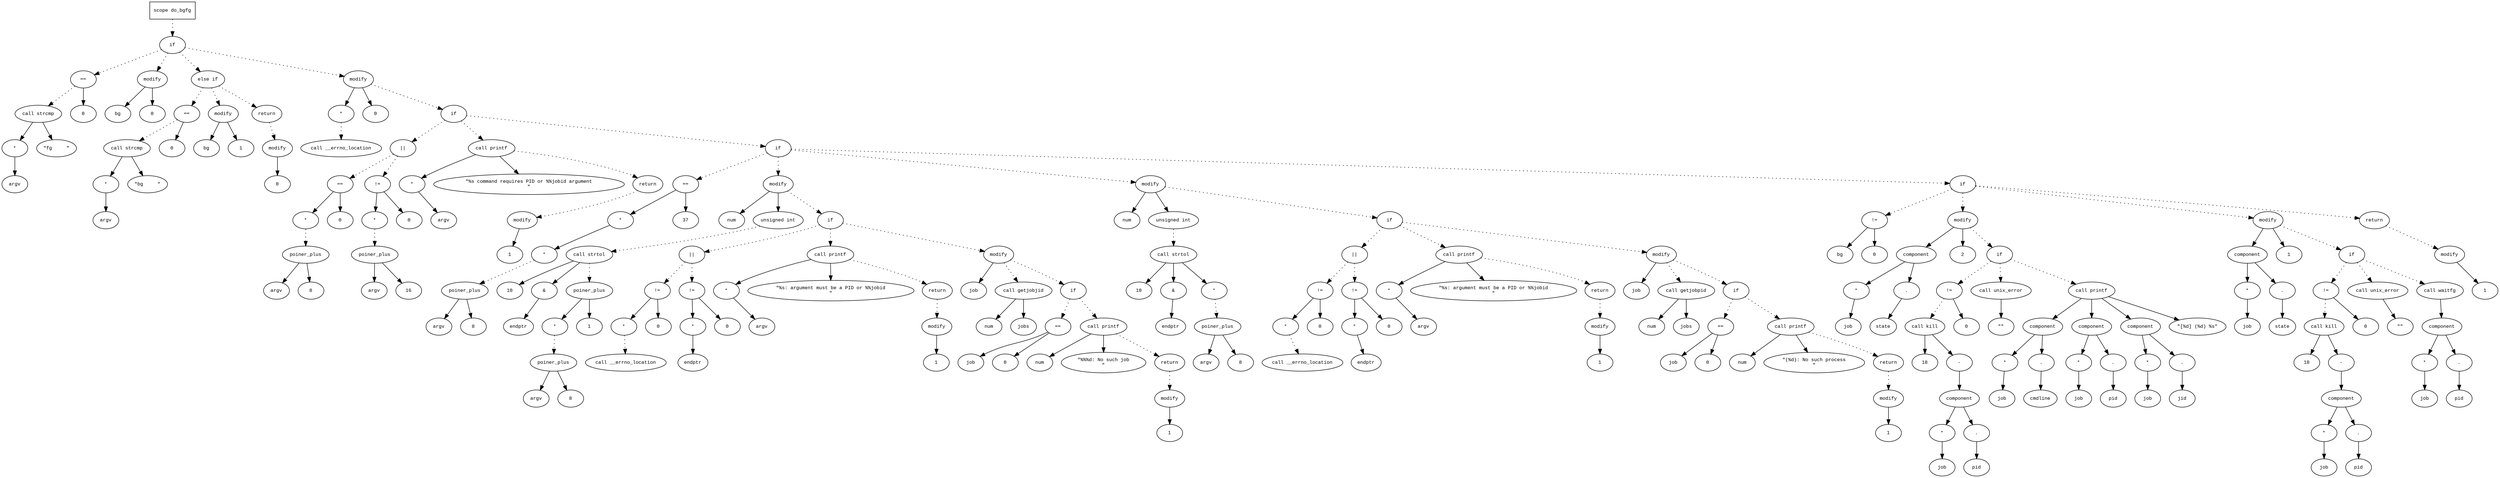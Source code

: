 digraph AST {
  graph [fontname="Times New Roman",fontsize=10];
  node  [fontname="Courier New",fontsize=10];
  edge  [fontname="Times New Roman",fontsize=10];

  node1 [label="scope do_bgfg",shape=box];
  node2 [label="if",shape=ellipse];
  node1 -> node2 [style=dotted];
  node3 [label="==",shape=ellipse];
  node4 [label="call strcmp",shape=ellipse];
  node5 [label="*",shape=ellipse];
  node6 [label="argv",shape=ellipse];
  node5 -> node6;
  node4 -> node5;
  node7 [label="\"fg     \"",shape=ellipse];
  node4 -> node7;
  node3 -> node4 [style=dotted];
  node8 [label="0",shape=ellipse];
  node3 -> node8;
  node2 -> node3 [style=dotted];
  node9 [label="modify",shape=ellipse];
  node10 [label="bg",shape=ellipse];
  node9 -> node10;
  node11 [label="0",shape=ellipse];
  node9 -> node11;
  node2 -> node9 [style=dotted];
  node12 [label="else if",shape=ellipse];
  node2 -> node12 [style=dotted];
  node13 [label="==",shape=ellipse];
  node14 [label="call strcmp",shape=ellipse];
  node15 [label="*",shape=ellipse];
  node16 [label="argv",shape=ellipse];
  node15 -> node16;
  node14 -> node15;
  node17 [label="\"bg     \"",shape=ellipse];
  node14 -> node17;
  node13 -> node14 [style=dotted];
  node18 [label="0",shape=ellipse];
  node13 -> node18;
  node12 -> node13 [style=dotted];
  node19 [label="modify",shape=ellipse];
  node20 [label="bg",shape=ellipse];
  node19 -> node20;
  node21 [label="1",shape=ellipse];
  node19 -> node21;
  node12 -> node19 [style=dotted];
  node22 [label="return",shape=ellipse];
  node23 [label="modify",shape=ellipse];
  node24 [label="0",shape=ellipse];
  node23 -> node24;
  node22 -> node23 [style=dotted];
  node12 -> node22 [style=dotted];
  node25 [label="modify",shape=ellipse];
  node26 [label="*",shape=ellipse];
  node27 [label="call __errno_location",shape=ellipse];
  node26 -> node27 [style=dotted];
  node25 -> node26;
  node28 [label="0",shape=ellipse];
  node25 -> node28;
  node2 -> node25 [style=dotted];
  node29 [label="if",shape=ellipse];
  node25 -> node29 [style=dotted];
  node30 [label="||",shape=ellipse];
  node31 [label="==",shape=ellipse];
  node32 [label="*",shape=ellipse];
  node33 [label="poiner_plus",shape=ellipse];
  node34 [label="argv",shape=ellipse];
  node33 -> node34;
  node35 [label="8",shape=ellipse];
  node33 -> node35;
  node32 -> node33 [style=dotted];
  node31 -> node32;
  node36 [label="0",shape=ellipse];
  node31 -> node36;
  node30 -> node31 [style=dotted];
  node37 [label="!=",shape=ellipse];
  node38 [label="*",shape=ellipse];
  node39 [label="poiner_plus",shape=ellipse];
  node40 [label="argv",shape=ellipse];
  node39 -> node40;
  node41 [label="16",shape=ellipse];
  node39 -> node41;
  node38 -> node39 [style=dotted];
  node37 -> node38;
  node42 [label="0",shape=ellipse];
  node37 -> node42;
  node30 -> node37 [style=dotted];
  node29 -> node30 [style=dotted];
  node43 [label="call printf",shape=ellipse];
  node44 [label="*",shape=ellipse];
  node45 [label="argv",shape=ellipse];
  node44 -> node45;
  node43 -> node44;
  node46 [label="\"%s command requires PID or %%jobid argument
\"",shape=ellipse];
  node43 -> node46;
  node29 -> node43 [style=dotted];
  node47 [label="return",shape=ellipse];
  node48 [label="modify",shape=ellipse];
  node49 [label="1",shape=ellipse];
  node48 -> node49;
  node47 -> node48 [style=dotted];
  node43 -> node47 [style=dotted];
  node50 [label="if",shape=ellipse];
  node29 -> node50 [style=dotted];
  node51 [label="==",shape=ellipse];
  node52 [label="*",shape=ellipse];
  node53 [label="*",shape=ellipse];
  node54 [label="poiner_plus",shape=ellipse];
  node55 [label="argv",shape=ellipse];
  node54 -> node55;
  node56 [label="8",shape=ellipse];
  node54 -> node56;
  node53 -> node54 [style=dotted];
  node52 -> node53;
  node51 -> node52;
  node57 [label="37",shape=ellipse];
  node51 -> node57;
  node50 -> node51 [style=dotted];
  node58 [label="modify",shape=ellipse];
  node59 [label="num",shape=ellipse];
  node58 -> node59;
  node60 [label="unsigned int",shape=ellipse];
  node61 [label="call strtol",shape=ellipse];
  node62 [label="10",shape=ellipse];
  node61 -> node62;
  node63 [label="&",shape=ellipse];
  node61 -> node63;
  node64 [label="endptr",shape=ellipse];
  node63 -> node64;
  node65 [label="poiner_plus",shape=ellipse];
  node66 [label="*",shape=ellipse];
  node67 [label="poiner_plus",shape=ellipse];
  node68 [label="argv",shape=ellipse];
  node67 -> node68;
  node69 [label="8",shape=ellipse];
  node67 -> node69;
  node66 -> node67 [style=dotted];
  node65 -> node66;
  node70 [label="1",shape=ellipse];
  node65 -> node70;
  node61 -> node65 [style=dotted];
  node60 -> node61 [style=dotted];
  node58 -> node60;
  node50 -> node58 [style=dotted];
  node71 [label="if",shape=ellipse];
  node58 -> node71 [style=dotted];
  node72 [label="||",shape=ellipse];
  node73 [label="!=",shape=ellipse];
  node74 [label="*",shape=ellipse];
  node75 [label="call __errno_location",shape=ellipse];
  node74 -> node75 [style=dotted];
  node73 -> node74;
  node76 [label="0",shape=ellipse];
  node73 -> node76;
  node72 -> node73 [style=dotted];
  node77 [label="!=",shape=ellipse];
  node78 [label="*",shape=ellipse];
  node79 [label="endptr",shape=ellipse];
  node78 -> node79;
  node77 -> node78;
  node80 [label="0",shape=ellipse];
  node77 -> node80;
  node72 -> node77 [style=dotted];
  node71 -> node72 [style=dotted];
  node81 [label="call printf",shape=ellipse];
  node82 [label="*",shape=ellipse];
  node83 [label="argv",shape=ellipse];
  node82 -> node83;
  node81 -> node82;
  node84 [label="\"%s: argument must be a PID or %%jobid
\"",shape=ellipse];
  node81 -> node84;
  node71 -> node81 [style=dotted];
  node85 [label="return",shape=ellipse];
  node86 [label="modify",shape=ellipse];
  node87 [label="1",shape=ellipse];
  node86 -> node87;
  node85 -> node86 [style=dotted];
  node81 -> node85 [style=dotted];
  node88 [label="modify",shape=ellipse];
  node89 [label="job",shape=ellipse];
  node88 -> node89;
  node90 [label="call getjobjid",shape=ellipse];
  node91 [label="num",shape=ellipse];
  node90 -> node91;
  node92 [label="jobs",shape=ellipse];
  node90 -> node92;
  node88 -> node90 [style=dotted];
  node71 -> node88 [style=dotted];
  node93 [label="if",shape=ellipse];
  node88 -> node93 [style=dotted];
  node94 [label="==",shape=ellipse];
  node95 [label="job",shape=ellipse];
  node94 -> node95;
  node96 [label="0",shape=ellipse];
  node94 -> node96;
  node93 -> node94 [style=dotted];
  node97 [label="call printf",shape=ellipse];
  node98 [label="num",shape=ellipse];
  node97 -> node98;
  node99 [label="\"%%%d: No such job
\"",shape=ellipse];
  node97 -> node99;
  node93 -> node97 [style=dotted];
  node100 [label="return",shape=ellipse];
  node101 [label="modify",shape=ellipse];
  node102 [label="1",shape=ellipse];
  node101 -> node102;
  node100 -> node101 [style=dotted];
  node97 -> node100 [style=dotted];
  node103 [label="modify",shape=ellipse];
  node104 [label="num",shape=ellipse];
  node103 -> node104;
  node105 [label="unsigned int",shape=ellipse];
  node106 [label="call strtol",shape=ellipse];
  node107 [label="10",shape=ellipse];
  node106 -> node107;
  node108 [label="&",shape=ellipse];
  node106 -> node108;
  node109 [label="endptr",shape=ellipse];
  node108 -> node109;
  node110 [label="*",shape=ellipse];
  node111 [label="poiner_plus",shape=ellipse];
  node112 [label="argv",shape=ellipse];
  node111 -> node112;
  node113 [label="8",shape=ellipse];
  node111 -> node113;
  node110 -> node111 [style=dotted];
  node106 -> node110;
  node105 -> node106 [style=dotted];
  node103 -> node105;
  node50 -> node103 [style=dotted];
  node114 [label="if",shape=ellipse];
  node103 -> node114 [style=dotted];
  node115 [label="||",shape=ellipse];
  node116 [label="!=",shape=ellipse];
  node117 [label="*",shape=ellipse];
  node118 [label="call __errno_location",shape=ellipse];
  node117 -> node118 [style=dotted];
  node116 -> node117;
  node119 [label="0",shape=ellipse];
  node116 -> node119;
  node115 -> node116 [style=dotted];
  node120 [label="!=",shape=ellipse];
  node121 [label="*",shape=ellipse];
  node122 [label="endptr",shape=ellipse];
  node121 -> node122;
  node120 -> node121;
  node123 [label="0",shape=ellipse];
  node120 -> node123;
  node115 -> node120 [style=dotted];
  node114 -> node115 [style=dotted];
  node124 [label="call printf",shape=ellipse];
  node125 [label="*",shape=ellipse];
  node126 [label="argv",shape=ellipse];
  node125 -> node126;
  node124 -> node125;
  node127 [label="\"%s: argument must be a PID or %%jobid
\"",shape=ellipse];
  node124 -> node127;
  node114 -> node124 [style=dotted];
  node128 [label="return",shape=ellipse];
  node129 [label="modify",shape=ellipse];
  node130 [label="1",shape=ellipse];
  node129 -> node130;
  node128 -> node129 [style=dotted];
  node124 -> node128 [style=dotted];
  node131 [label="modify",shape=ellipse];
  node132 [label="job",shape=ellipse];
  node131 -> node132;
  node133 [label="call getjobpid",shape=ellipse];
  node134 [label="num",shape=ellipse];
  node133 -> node134;
  node135 [label="jobs",shape=ellipse];
  node133 -> node135;
  node131 -> node133 [style=dotted];
  node114 -> node131 [style=dotted];
  node136 [label="if",shape=ellipse];
  node131 -> node136 [style=dotted];
  node137 [label="==",shape=ellipse];
  node138 [label="job",shape=ellipse];
  node137 -> node138;
  node139 [label="0",shape=ellipse];
  node137 -> node139;
  node136 -> node137 [style=dotted];
  node140 [label="call printf",shape=ellipse];
  node141 [label="num",shape=ellipse];
  node140 -> node141;
  node142 [label="\"(%d): No such process
\"",shape=ellipse];
  node140 -> node142;
  node136 -> node140 [style=dotted];
  node143 [label="return",shape=ellipse];
  node144 [label="modify",shape=ellipse];
  node145 [label="1",shape=ellipse];
  node144 -> node145;
  node143 -> node144 [style=dotted];
  node140 -> node143 [style=dotted];
  node146 [label="if",shape=ellipse];
  node50 -> node146 [style=dotted];
  node147 [label="!=",shape=ellipse];
  node148 [label="bg",shape=ellipse];
  node147 -> node148;
  node149 [label="0",shape=ellipse];
  node147 -> node149;
  node146 -> node147 [style=dotted];
  node150 [label="modify",shape=ellipse];
  node151 [label="component",shape=ellipse];
  node150 -> node151;
  node152 [label="*",shape=ellipse];
  node153 [label="job",shape=ellipse];
  node152 -> node153;
  node151 -> node152;
  node154 [label=".",shape=ellipse];
  node151 -> node154;
  node155 [label="state",shape=ellipse];
  node154 -> node155;
  node156 [label="2",shape=ellipse];
  node150 -> node156;
  node146 -> node150 [style=dotted];
  node157 [label="if",shape=ellipse];
  node150 -> node157 [style=dotted];
  node158 [label="!=",shape=ellipse];
  node159 [label="call kill",shape=ellipse];
  node160 [label="18",shape=ellipse];
  node159 -> node160;
  node161 [label="-",shape=ellipse];
  node162 [label="component",shape=ellipse];
  node161 -> node162;
  node163 [label="*",shape=ellipse];
  node164 [label="job",shape=ellipse];
  node163 -> node164;
  node162 -> node163;
  node165 [label=".",shape=ellipse];
  node162 -> node165;
  node166 [label="pid",shape=ellipse];
  node165 -> node166;
  node159 -> node161;
  node158 -> node159 [style=dotted];
  node167 [label="0",shape=ellipse];
  node158 -> node167;
  node157 -> node158 [style=dotted];
  node168 [label="call unix_error",shape=ellipse];
  node169 [label="\"\"",shape=ellipse];
  node168 -> node169;
  node157 -> node168 [style=dotted];
  node170 [label="call printf",shape=ellipse];
  node171 [label="component",shape=ellipse];
  node170 -> node171;
  node172 [label="*",shape=ellipse];
  node173 [label="job",shape=ellipse];
  node172 -> node173;
  node171 -> node172;
  node174 [label=".",shape=ellipse];
  node171 -> node174;
  node175 [label="cmdline",shape=ellipse];
  node174 -> node175;
  node176 [label="component",shape=ellipse];
  node170 -> node176;
  node177 [label="*",shape=ellipse];
  node178 [label="job",shape=ellipse];
  node177 -> node178;
  node176 -> node177;
  node179 [label=".",shape=ellipse];
  node176 -> node179;
  node180 [label="pid",shape=ellipse];
  node179 -> node180;
  node181 [label="component",shape=ellipse];
  node170 -> node181;
  node182 [label="*",shape=ellipse];
  node183 [label="job",shape=ellipse];
  node182 -> node183;
  node181 -> node182;
  node184 [label=".",shape=ellipse];
  node181 -> node184;
  node185 [label="jid",shape=ellipse];
  node184 -> node185;
  node186 [label="\"[%d] (%d) %s\"",shape=ellipse];
  node170 -> node186;
  node157 -> node170 [style=dotted];
  node187 [label="modify",shape=ellipse];
  node188 [label="component",shape=ellipse];
  node187 -> node188;
  node189 [label="*",shape=ellipse];
  node190 [label="job",shape=ellipse];
  node189 -> node190;
  node188 -> node189;
  node191 [label=".",shape=ellipse];
  node188 -> node191;
  node192 [label="state",shape=ellipse];
  node191 -> node192;
  node193 [label="1",shape=ellipse];
  node187 -> node193;
  node146 -> node187 [style=dotted];
  node194 [label="if",shape=ellipse];
  node187 -> node194 [style=dotted];
  node195 [label="!=",shape=ellipse];
  node196 [label="call kill",shape=ellipse];
  node197 [label="18",shape=ellipse];
  node196 -> node197;
  node198 [label="-",shape=ellipse];
  node199 [label="component",shape=ellipse];
  node198 -> node199;
  node200 [label="*",shape=ellipse];
  node201 [label="job",shape=ellipse];
  node200 -> node201;
  node199 -> node200;
  node202 [label=".",shape=ellipse];
  node199 -> node202;
  node203 [label="pid",shape=ellipse];
  node202 -> node203;
  node196 -> node198;
  node195 -> node196 [style=dotted];
  node204 [label="0",shape=ellipse];
  node195 -> node204;
  node194 -> node195 [style=dotted];
  node205 [label="call unix_error",shape=ellipse];
  node206 [label="\"\"",shape=ellipse];
  node205 -> node206;
  node194 -> node205 [style=dotted];
  node207 [label="call waitfg",shape=ellipse];
  node208 [label="component",shape=ellipse];
  node207 -> node208;
  node209 [label="*",shape=ellipse];
  node210 [label="job",shape=ellipse];
  node209 -> node210;
  node208 -> node209;
  node211 [label=".",shape=ellipse];
  node208 -> node211;
  node212 [label="pid",shape=ellipse];
  node211 -> node212;
  node194 -> node207 [style=dotted];
  node213 [label="return",shape=ellipse];
  node214 [label="modify",shape=ellipse];
  node215 [label="1",shape=ellipse];
  node214 -> node215;
  node213 -> node214 [style=dotted];
  node146 -> node213 [style=dotted];
} 